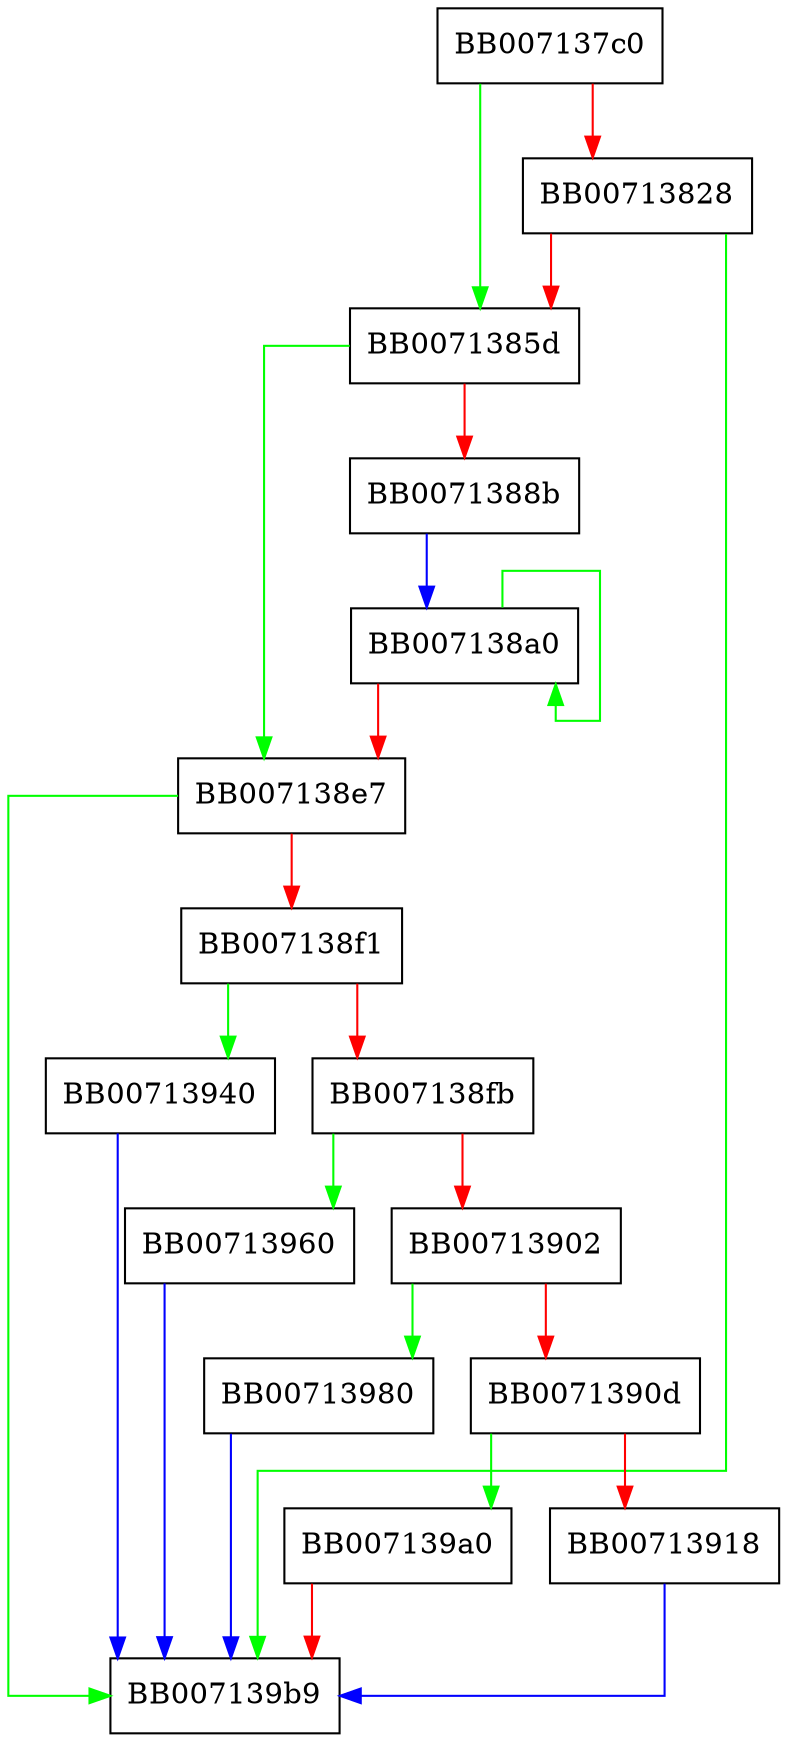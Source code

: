 digraph aesni_ocb_encrypt {
  node [shape="box"];
  graph [splines=ortho];
  BB007137c0 -> BB0071385d [color="green"];
  BB007137c0 -> BB00713828 [color="red"];
  BB00713828 -> BB007139b9 [color="green"];
  BB00713828 -> BB0071385d [color="red"];
  BB0071385d -> BB007138e7 [color="green"];
  BB0071385d -> BB0071388b [color="red"];
  BB0071388b -> BB007138a0 [color="blue"];
  BB007138a0 -> BB007138a0 [color="green"];
  BB007138a0 -> BB007138e7 [color="red"];
  BB007138e7 -> BB007139b9 [color="green"];
  BB007138e7 -> BB007138f1 [color="red"];
  BB007138f1 -> BB00713940 [color="green"];
  BB007138f1 -> BB007138fb [color="red"];
  BB007138fb -> BB00713960 [color="green"];
  BB007138fb -> BB00713902 [color="red"];
  BB00713902 -> BB00713980 [color="green"];
  BB00713902 -> BB0071390d [color="red"];
  BB0071390d -> BB007139a0 [color="green"];
  BB0071390d -> BB00713918 [color="red"];
  BB00713918 -> BB007139b9 [color="blue"];
  BB00713940 -> BB007139b9 [color="blue"];
  BB00713960 -> BB007139b9 [color="blue"];
  BB00713980 -> BB007139b9 [color="blue"];
  BB007139a0 -> BB007139b9 [color="red"];
}